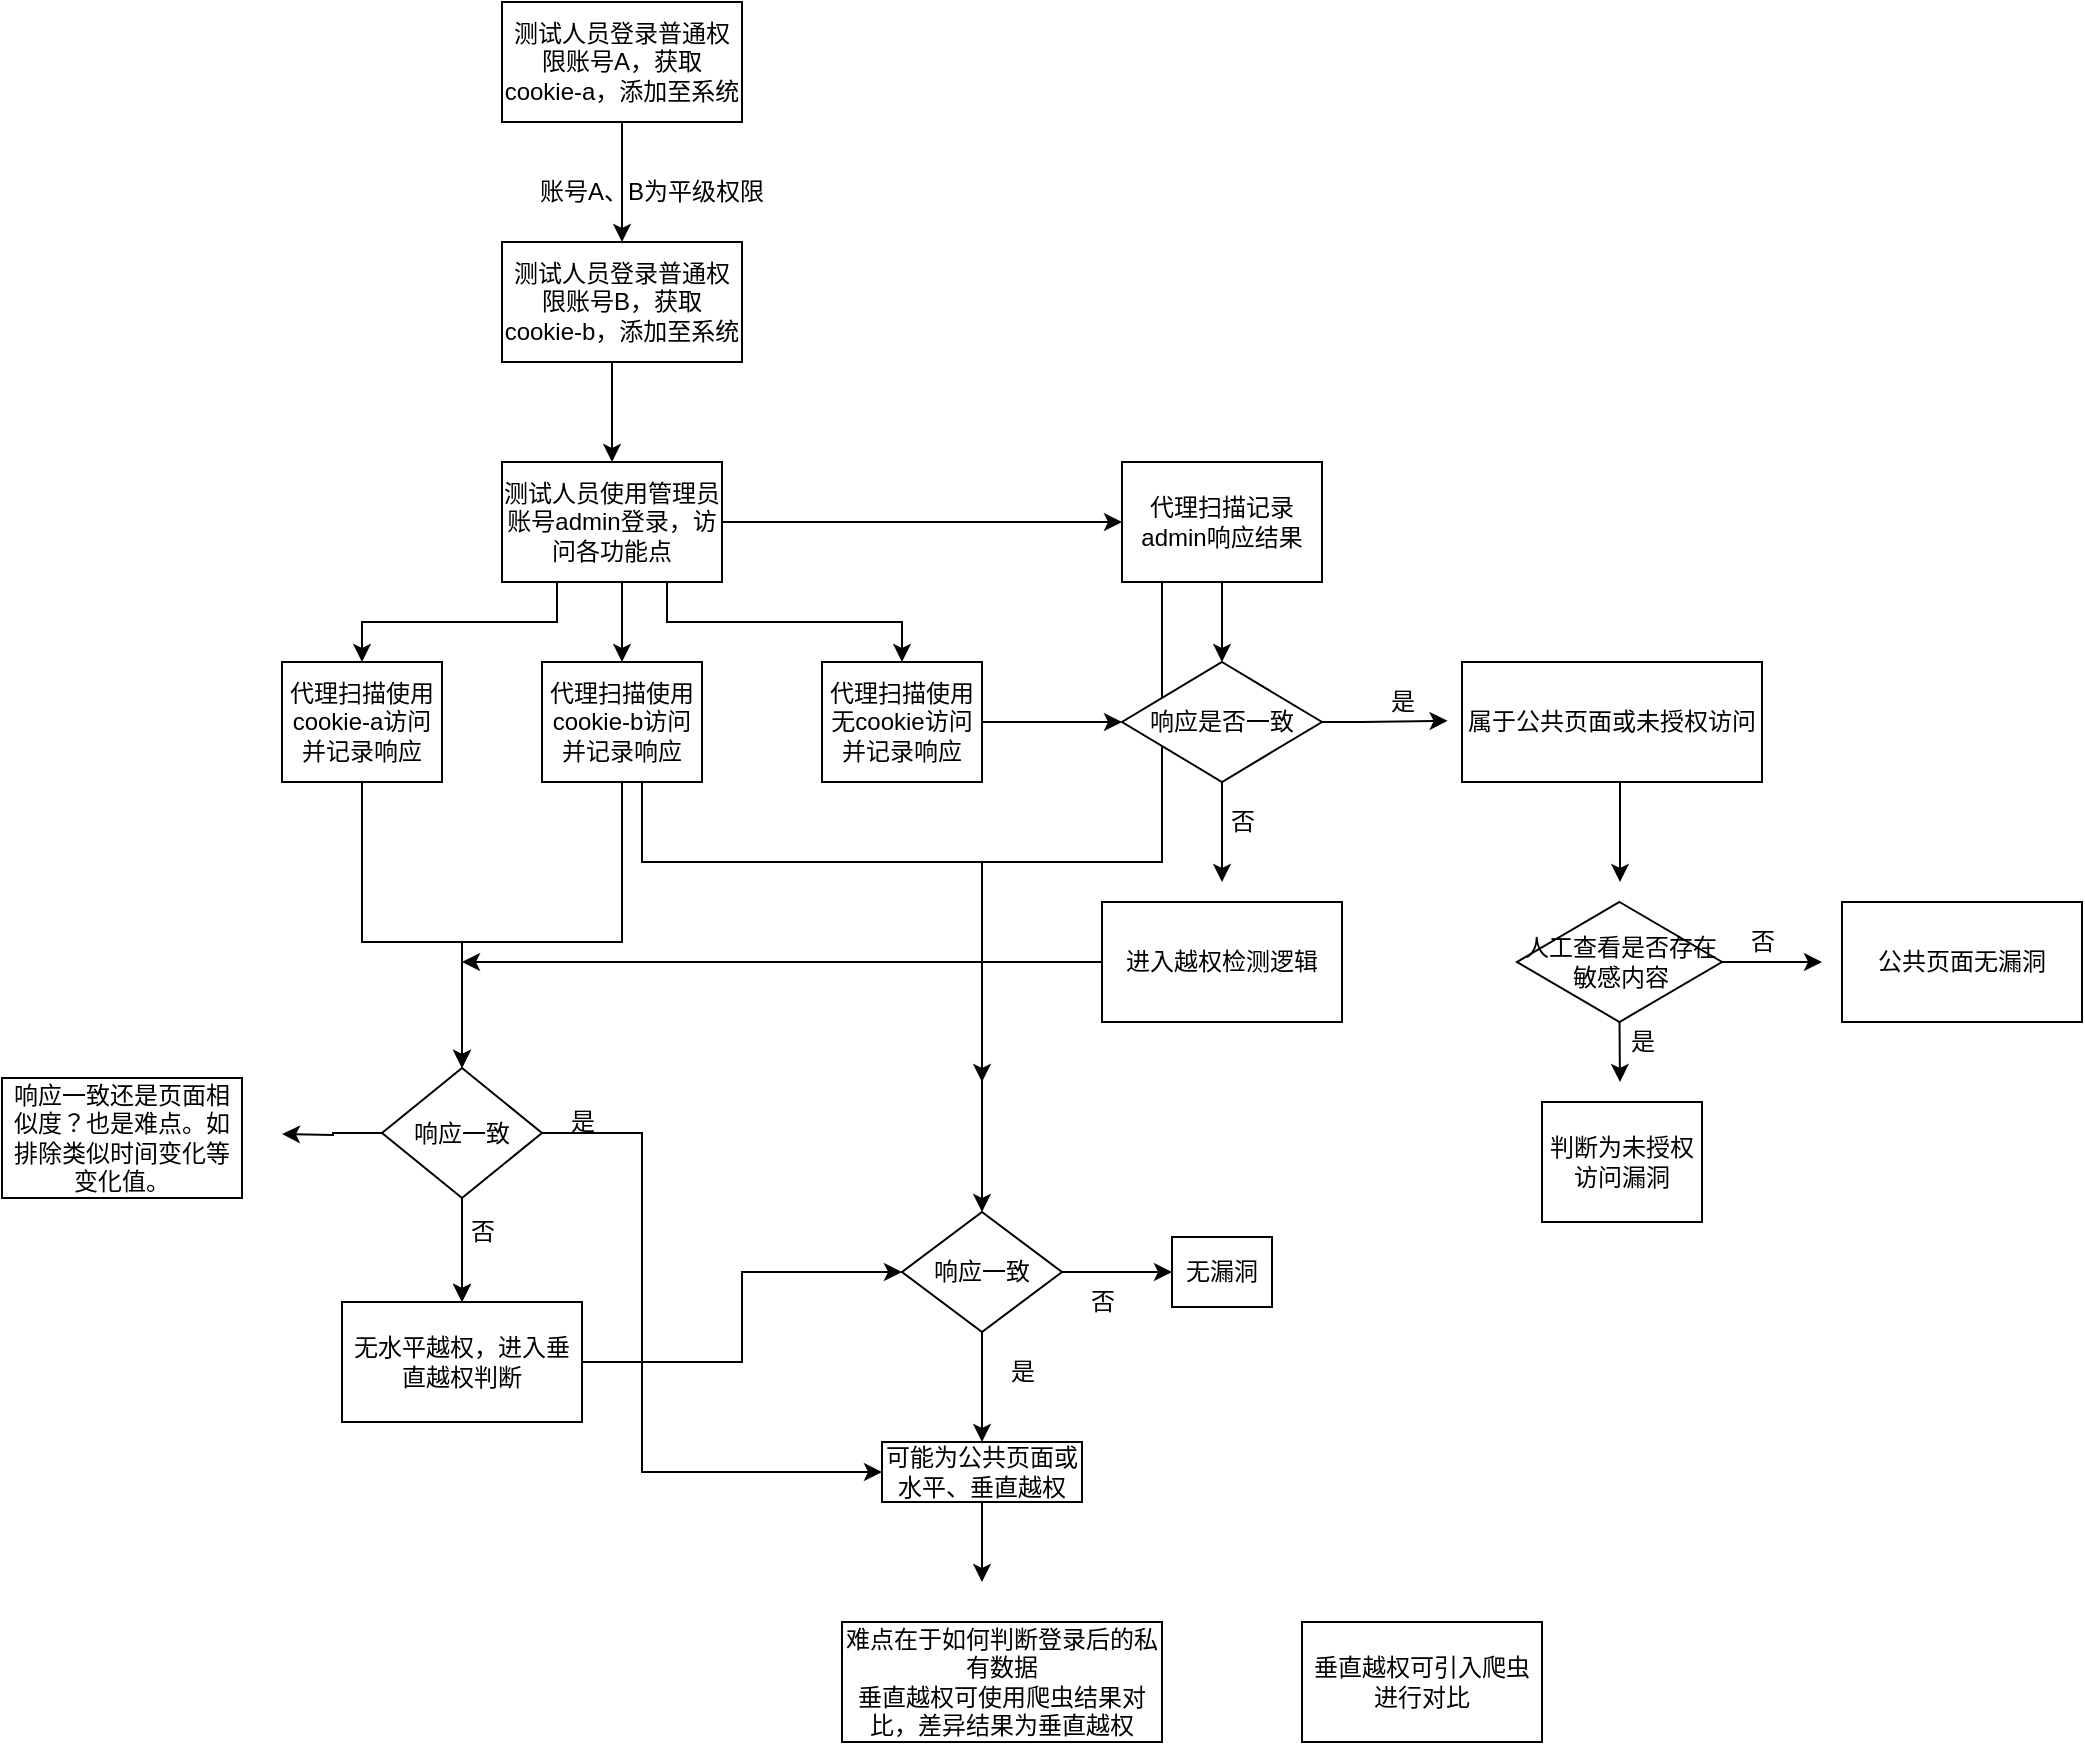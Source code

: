 <mxfile version="20.0.4" type="github" pages="2">
  <diagram id="-HxDO2nya1G7kl7BVG3V" name="第 1 页">
    <mxGraphModel dx="1550" dy="869" grid="1" gridSize="10" guides="1" tooltips="1" connect="1" arrows="1" fold="1" page="1" pageScale="1" pageWidth="1500" pageHeight="2569" math="0" shadow="0">
      <root>
        <mxCell id="0" />
        <mxCell id="1" parent="0" />
        <mxCell id="bPWdtkpfDZCpALGGssGh-9" style="edgeStyle=orthogonalEdgeStyle;rounded=0;orthogonalLoop=1;jettySize=auto;html=1;exitX=0.5;exitY=1;exitDx=0;exitDy=0;" parent="1" source="bPWdtkpfDZCpALGGssGh-1" target="bPWdtkpfDZCpALGGssGh-2" edge="1">
          <mxGeometry relative="1" as="geometry">
            <Array as="points">
              <mxPoint x="490" y="100" />
              <mxPoint x="490" y="100" />
            </Array>
          </mxGeometry>
        </mxCell>
        <mxCell id="bPWdtkpfDZCpALGGssGh-1" value="测试人员登录普通权限账号A，获取cookie-a，添加至系统" style="rounded=0;whiteSpace=wrap;html=1;" parent="1" vertex="1">
          <mxGeometry x="430" y="30" width="120" height="60" as="geometry" />
        </mxCell>
        <mxCell id="bPWdtkpfDZCpALGGssGh-10" style="edgeStyle=orthogonalEdgeStyle;rounded=0;orthogonalLoop=1;jettySize=auto;html=1;exitX=0.5;exitY=1;exitDx=0;exitDy=0;entryX=0.5;entryY=0;entryDx=0;entryDy=0;" parent="1" source="bPWdtkpfDZCpALGGssGh-2" target="bPWdtkpfDZCpALGGssGh-4" edge="1">
          <mxGeometry relative="1" as="geometry">
            <Array as="points">
              <mxPoint x="485" y="210" />
            </Array>
          </mxGeometry>
        </mxCell>
        <mxCell id="bPWdtkpfDZCpALGGssGh-2" value="测试人员登录普通权限账号B，获取cookie-b，添加至系统" style="rounded=0;whiteSpace=wrap;html=1;" parent="1" vertex="1">
          <mxGeometry x="430" y="150" width="120" height="60" as="geometry" />
        </mxCell>
        <mxCell id="bPWdtkpfDZCpALGGssGh-17" value="" style="edgeStyle=orthogonalEdgeStyle;rounded=0;orthogonalLoop=1;jettySize=auto;html=1;" parent="1" source="bPWdtkpfDZCpALGGssGh-4" target="bPWdtkpfDZCpALGGssGh-15" edge="1">
          <mxGeometry relative="1" as="geometry">
            <Array as="points">
              <mxPoint x="490" y="340" />
              <mxPoint x="490" y="340" />
            </Array>
          </mxGeometry>
        </mxCell>
        <mxCell id="bPWdtkpfDZCpALGGssGh-19" style="edgeStyle=orthogonalEdgeStyle;rounded=0;orthogonalLoop=1;jettySize=auto;html=1;exitX=0.25;exitY=1;exitDx=0;exitDy=0;entryX=0.5;entryY=0;entryDx=0;entryDy=0;" parent="1" source="bPWdtkpfDZCpALGGssGh-4" target="bPWdtkpfDZCpALGGssGh-11" edge="1">
          <mxGeometry relative="1" as="geometry" />
        </mxCell>
        <mxCell id="bPWdtkpfDZCpALGGssGh-20" style="edgeStyle=orthogonalEdgeStyle;rounded=0;orthogonalLoop=1;jettySize=auto;html=1;exitX=0.75;exitY=1;exitDx=0;exitDy=0;entryX=0.5;entryY=0;entryDx=0;entryDy=0;" parent="1" source="bPWdtkpfDZCpALGGssGh-4" target="bPWdtkpfDZCpALGGssGh-16" edge="1">
          <mxGeometry relative="1" as="geometry">
            <mxPoint x="520" y="340" as="targetPoint" />
          </mxGeometry>
        </mxCell>
        <mxCell id="bPWdtkpfDZCpALGGssGh-22" style="edgeStyle=orthogonalEdgeStyle;rounded=0;orthogonalLoop=1;jettySize=auto;html=1;exitX=1;exitY=0.5;exitDx=0;exitDy=0;entryX=0;entryY=0.5;entryDx=0;entryDy=0;" parent="1" source="bPWdtkpfDZCpALGGssGh-4" target="bPWdtkpfDZCpALGGssGh-21" edge="1">
          <mxGeometry relative="1" as="geometry" />
        </mxCell>
        <mxCell id="bPWdtkpfDZCpALGGssGh-4" value="测试人员使用管理员账号admin登录，访问各功能点" style="rounded=0;whiteSpace=wrap;html=1;" parent="1" vertex="1">
          <mxGeometry x="430" y="260" width="110" height="60" as="geometry" />
        </mxCell>
        <mxCell id="bPWdtkpfDZCpALGGssGh-7" value="账号A、B为平级权限" style="text;html=1;strokeColor=none;fillColor=none;align=center;verticalAlign=middle;whiteSpace=wrap;rounded=0;" parent="1" vertex="1">
          <mxGeometry x="440" y="110" width="130" height="30" as="geometry" />
        </mxCell>
        <mxCell id="bPWdtkpfDZCpALGGssGh-47" style="edgeStyle=orthogonalEdgeStyle;rounded=0;orthogonalLoop=1;jettySize=auto;html=1;exitX=0.5;exitY=1;exitDx=0;exitDy=0;entryX=0.5;entryY=0;entryDx=0;entryDy=0;" parent="1" source="bPWdtkpfDZCpALGGssGh-11" target="bPWdtkpfDZCpALGGssGh-46" edge="1">
          <mxGeometry relative="1" as="geometry">
            <Array as="points">
              <mxPoint x="360" y="500" />
              <mxPoint x="410" y="500" />
            </Array>
          </mxGeometry>
        </mxCell>
        <mxCell id="bPWdtkpfDZCpALGGssGh-11" value="代理扫描使用cookie-a访问并记录响应" style="rounded=0;whiteSpace=wrap;html=1;" parent="1" vertex="1">
          <mxGeometry x="320" y="360" width="80" height="60" as="geometry" />
        </mxCell>
        <mxCell id="bPWdtkpfDZCpALGGssGh-48" style="edgeStyle=orthogonalEdgeStyle;rounded=0;orthogonalLoop=1;jettySize=auto;html=1;exitX=0.5;exitY=1;exitDx=0;exitDy=0;entryX=0.5;entryY=0;entryDx=0;entryDy=0;" parent="1" source="bPWdtkpfDZCpALGGssGh-15" target="bPWdtkpfDZCpALGGssGh-46" edge="1">
          <mxGeometry relative="1" as="geometry">
            <Array as="points">
              <mxPoint x="490" y="500" />
              <mxPoint x="410" y="500" />
            </Array>
          </mxGeometry>
        </mxCell>
        <mxCell id="bPWdtkpfDZCpALGGssGh-63" style="edgeStyle=orthogonalEdgeStyle;rounded=0;orthogonalLoop=1;jettySize=auto;html=1;exitX=0.5;exitY=1;exitDx=0;exitDy=0;entryX=0.5;entryY=0;entryDx=0;entryDy=0;" parent="1" source="bPWdtkpfDZCpALGGssGh-15" target="bPWdtkpfDZCpALGGssGh-65" edge="1">
          <mxGeometry relative="1" as="geometry">
            <mxPoint x="670" y="620" as="targetPoint" />
            <Array as="points">
              <mxPoint x="500" y="420" />
              <mxPoint x="500" y="460" />
              <mxPoint x="670" y="460" />
            </Array>
          </mxGeometry>
        </mxCell>
        <mxCell id="bPWdtkpfDZCpALGGssGh-15" value="代理扫描使用cookie-b访问并记录响应" style="rounded=0;whiteSpace=wrap;html=1;" parent="1" vertex="1">
          <mxGeometry x="450" y="360" width="80" height="60" as="geometry" />
        </mxCell>
        <mxCell id="bPWdtkpfDZCpALGGssGh-25" style="edgeStyle=orthogonalEdgeStyle;rounded=0;orthogonalLoop=1;jettySize=auto;html=1;exitX=1;exitY=0.5;exitDx=0;exitDy=0;entryX=0;entryY=0.5;entryDx=0;entryDy=0;" parent="1" source="bPWdtkpfDZCpALGGssGh-16" target="bPWdtkpfDZCpALGGssGh-23" edge="1">
          <mxGeometry relative="1" as="geometry">
            <mxPoint x="730" y="390" as="targetPoint" />
          </mxGeometry>
        </mxCell>
        <mxCell id="bPWdtkpfDZCpALGGssGh-16" value="代理扫描使用无cookie访问并记录响应" style="rounded=0;whiteSpace=wrap;html=1;" parent="1" vertex="1">
          <mxGeometry x="590" y="360" width="80" height="60" as="geometry" />
        </mxCell>
        <mxCell id="bPWdtkpfDZCpALGGssGh-24" style="edgeStyle=orthogonalEdgeStyle;rounded=0;orthogonalLoop=1;jettySize=auto;html=1;exitX=0.5;exitY=1;exitDx=0;exitDy=0;entryX=0.5;entryY=0;entryDx=0;entryDy=0;" parent="1" source="bPWdtkpfDZCpALGGssGh-21" target="bPWdtkpfDZCpALGGssGh-23" edge="1">
          <mxGeometry relative="1" as="geometry" />
        </mxCell>
        <mxCell id="bPWdtkpfDZCpALGGssGh-64" style="edgeStyle=orthogonalEdgeStyle;rounded=0;orthogonalLoop=1;jettySize=auto;html=1;exitX=0.25;exitY=1;exitDx=0;exitDy=0;" parent="1" source="bPWdtkpfDZCpALGGssGh-21" edge="1">
          <mxGeometry relative="1" as="geometry">
            <mxPoint x="670" y="570" as="targetPoint" />
            <Array as="points">
              <mxPoint x="760" y="320" />
              <mxPoint x="760" y="460" />
              <mxPoint x="670" y="460" />
            </Array>
          </mxGeometry>
        </mxCell>
        <mxCell id="bPWdtkpfDZCpALGGssGh-21" value="代理扫描记录admin响应结果" style="rounded=0;whiteSpace=wrap;html=1;" parent="1" vertex="1">
          <mxGeometry x="740" y="260" width="100" height="60" as="geometry" />
        </mxCell>
        <mxCell id="bPWdtkpfDZCpALGGssGh-28" style="edgeStyle=orthogonalEdgeStyle;rounded=0;orthogonalLoop=1;jettySize=auto;html=1;exitX=0.5;exitY=1;exitDx=0;exitDy=0;" parent="1" source="bPWdtkpfDZCpALGGssGh-23" edge="1">
          <mxGeometry relative="1" as="geometry">
            <mxPoint x="790" y="470" as="targetPoint" />
          </mxGeometry>
        </mxCell>
        <mxCell id="bPWdtkpfDZCpALGGssGh-29" style="edgeStyle=orthogonalEdgeStyle;rounded=0;orthogonalLoop=1;jettySize=auto;html=1;exitX=1;exitY=0.5;exitDx=0;exitDy=0;entryX=1.07;entryY=0.813;entryDx=0;entryDy=0;entryPerimeter=0;" parent="1" source="bPWdtkpfDZCpALGGssGh-23" target="bPWdtkpfDZCpALGGssGh-30" edge="1">
          <mxGeometry relative="1" as="geometry">
            <mxPoint x="930" y="390" as="targetPoint" />
          </mxGeometry>
        </mxCell>
        <mxCell id="bPWdtkpfDZCpALGGssGh-23" value="响应是否一致" style="rhombus;whiteSpace=wrap;html=1;" parent="1" vertex="1">
          <mxGeometry x="740" y="360" width="100" height="60" as="geometry" />
        </mxCell>
        <mxCell id="bPWdtkpfDZCpALGGssGh-58" style="edgeStyle=orthogonalEdgeStyle;rounded=0;orthogonalLoop=1;jettySize=auto;html=1;exitX=0;exitY=0.5;exitDx=0;exitDy=0;" parent="1" source="bPWdtkpfDZCpALGGssGh-26" edge="1">
          <mxGeometry relative="1" as="geometry">
            <mxPoint x="410" y="510" as="targetPoint" />
          </mxGeometry>
        </mxCell>
        <mxCell id="bPWdtkpfDZCpALGGssGh-26" value="进入越权检测逻辑" style="rounded=0;whiteSpace=wrap;html=1;" parent="1" vertex="1">
          <mxGeometry x="730" y="480" width="120" height="60" as="geometry" />
        </mxCell>
        <mxCell id="bPWdtkpfDZCpALGGssGh-34" style="edgeStyle=orthogonalEdgeStyle;rounded=0;orthogonalLoop=1;jettySize=auto;html=1;exitX=0.5;exitY=1;exitDx=0;exitDy=0;" parent="1" source="bPWdtkpfDZCpALGGssGh-27" edge="1">
          <mxGeometry relative="1" as="geometry">
            <mxPoint x="989" y="470" as="targetPoint" />
            <Array as="points">
              <mxPoint x="989" y="450" />
              <mxPoint x="989" y="450" />
            </Array>
          </mxGeometry>
        </mxCell>
        <mxCell id="bPWdtkpfDZCpALGGssGh-27" value="属于公共页面或未授权访问" style="rounded=0;whiteSpace=wrap;html=1;" parent="1" vertex="1">
          <mxGeometry x="910" y="360" width="150" height="60" as="geometry" />
        </mxCell>
        <mxCell id="bPWdtkpfDZCpALGGssGh-30" value="是" style="text;html=1;align=center;verticalAlign=middle;resizable=0;points=[];autosize=1;strokeColor=none;fillColor=none;" parent="1" vertex="1">
          <mxGeometry x="860" y="365" width="40" height="30" as="geometry" />
        </mxCell>
        <mxCell id="bPWdtkpfDZCpALGGssGh-31" value="否" style="text;html=1;align=center;verticalAlign=middle;resizable=0;points=[];autosize=1;strokeColor=none;fillColor=none;" parent="1" vertex="1">
          <mxGeometry x="780" y="425" width="40" height="30" as="geometry" />
        </mxCell>
        <mxCell id="bPWdtkpfDZCpALGGssGh-41" style="edgeStyle=orthogonalEdgeStyle;rounded=0;orthogonalLoop=1;jettySize=auto;html=1;exitX=1;exitY=0.5;exitDx=0;exitDy=0;" parent="1" source="bPWdtkpfDZCpALGGssGh-35" edge="1">
          <mxGeometry relative="1" as="geometry">
            <mxPoint x="1090" y="510" as="targetPoint" />
          </mxGeometry>
        </mxCell>
        <mxCell id="bPWdtkpfDZCpALGGssGh-44" style="edgeStyle=orthogonalEdgeStyle;rounded=0;orthogonalLoop=1;jettySize=auto;html=1;exitX=0.5;exitY=1;exitDx=0;exitDy=0;" parent="1" source="bPWdtkpfDZCpALGGssGh-35" edge="1">
          <mxGeometry relative="1" as="geometry">
            <mxPoint x="989" y="570" as="targetPoint" />
          </mxGeometry>
        </mxCell>
        <mxCell id="bPWdtkpfDZCpALGGssGh-35" value="人工查看是否存在敏感内容" style="rhombus;whiteSpace=wrap;html=1;" parent="1" vertex="1">
          <mxGeometry x="937.5" y="480" width="102.5" height="60" as="geometry" />
        </mxCell>
        <mxCell id="bPWdtkpfDZCpALGGssGh-37" value="判断为未授权访问漏洞" style="rounded=0;whiteSpace=wrap;html=1;" parent="1" vertex="1">
          <mxGeometry x="950" y="580" width="80" height="60" as="geometry" />
        </mxCell>
        <mxCell id="bPWdtkpfDZCpALGGssGh-39" value="是" style="text;html=1;align=center;verticalAlign=middle;resizable=0;points=[];autosize=1;strokeColor=none;fillColor=none;" parent="1" vertex="1">
          <mxGeometry x="980" y="535" width="40" height="30" as="geometry" />
        </mxCell>
        <mxCell id="bPWdtkpfDZCpALGGssGh-40" value="公共页面无漏洞" style="rounded=0;whiteSpace=wrap;html=1;" parent="1" vertex="1">
          <mxGeometry x="1100" y="480" width="120" height="60" as="geometry" />
        </mxCell>
        <mxCell id="bPWdtkpfDZCpALGGssGh-42" value="否" style="text;html=1;align=center;verticalAlign=middle;resizable=0;points=[];autosize=1;strokeColor=none;fillColor=none;" parent="1" vertex="1">
          <mxGeometry x="1040" y="485" width="40" height="30" as="geometry" />
        </mxCell>
        <mxCell id="bPWdtkpfDZCpALGGssGh-50" style="edgeStyle=orthogonalEdgeStyle;rounded=0;orthogonalLoop=1;jettySize=auto;html=1;exitX=0.5;exitY=1;exitDx=0;exitDy=0;entryX=0.5;entryY=0;entryDx=0;entryDy=0;" parent="1" source="bPWdtkpfDZCpALGGssGh-46" target="bPWdtkpfDZCpALGGssGh-49" edge="1">
          <mxGeometry relative="1" as="geometry" />
        </mxCell>
        <mxCell id="bPWdtkpfDZCpALGGssGh-51" value="" style="edgeStyle=orthogonalEdgeStyle;rounded=0;orthogonalLoop=1;jettySize=auto;html=1;" parent="1" source="bPWdtkpfDZCpALGGssGh-46" target="bPWdtkpfDZCpALGGssGh-49" edge="1">
          <mxGeometry relative="1" as="geometry" />
        </mxCell>
        <mxCell id="bPWdtkpfDZCpALGGssGh-54" style="edgeStyle=orthogonalEdgeStyle;rounded=0;orthogonalLoop=1;jettySize=auto;html=1;exitX=1;exitY=0.5;exitDx=0;exitDy=0;entryX=0;entryY=0.5;entryDx=0;entryDy=0;" parent="1" source="bPWdtkpfDZCpALGGssGh-46" target="bPWdtkpfDZCpALGGssGh-68" edge="1">
          <mxGeometry relative="1" as="geometry">
            <mxPoint x="590" y="840" as="targetPoint" />
            <Array as="points">
              <mxPoint x="500" y="596" />
              <mxPoint x="500" y="765" />
            </Array>
          </mxGeometry>
        </mxCell>
        <mxCell id="bPWdtkpfDZCpALGGssGh-86" style="edgeStyle=orthogonalEdgeStyle;rounded=0;orthogonalLoop=1;jettySize=auto;html=1;exitX=0;exitY=0.5;exitDx=0;exitDy=0;" parent="1" source="bPWdtkpfDZCpALGGssGh-46" edge="1">
          <mxGeometry relative="1" as="geometry">
            <mxPoint x="320" y="596" as="targetPoint" />
          </mxGeometry>
        </mxCell>
        <mxCell id="bPWdtkpfDZCpALGGssGh-46" value="响应一致" style="rhombus;whiteSpace=wrap;html=1;" parent="1" vertex="1">
          <mxGeometry x="370" y="563" width="80" height="65" as="geometry" />
        </mxCell>
        <mxCell id="bPWdtkpfDZCpALGGssGh-82" style="edgeStyle=orthogonalEdgeStyle;rounded=0;orthogonalLoop=1;jettySize=auto;html=1;exitX=1;exitY=0.5;exitDx=0;exitDy=0;entryX=0;entryY=0.5;entryDx=0;entryDy=0;" parent="1" source="bPWdtkpfDZCpALGGssGh-49" target="bPWdtkpfDZCpALGGssGh-65" edge="1">
          <mxGeometry relative="1" as="geometry" />
        </mxCell>
        <mxCell id="bPWdtkpfDZCpALGGssGh-49" value="无水平越权，进入垂直越权判断" style="rounded=0;whiteSpace=wrap;html=1;" parent="1" vertex="1">
          <mxGeometry x="350" y="680" width="120" height="60" as="geometry" />
        </mxCell>
        <mxCell id="bPWdtkpfDZCpALGGssGh-52" value="否" style="text;html=1;align=center;verticalAlign=middle;resizable=0;points=[];autosize=1;strokeColor=none;fillColor=none;" parent="1" vertex="1">
          <mxGeometry x="400" y="630" width="40" height="30" as="geometry" />
        </mxCell>
        <mxCell id="bPWdtkpfDZCpALGGssGh-61" value="是" style="text;html=1;align=center;verticalAlign=middle;resizable=0;points=[];autosize=1;strokeColor=none;fillColor=none;" parent="1" vertex="1">
          <mxGeometry x="450" y="575" width="40" height="30" as="geometry" />
        </mxCell>
        <mxCell id="bPWdtkpfDZCpALGGssGh-71" style="edgeStyle=orthogonalEdgeStyle;rounded=0;orthogonalLoop=1;jettySize=auto;html=1;exitX=1;exitY=0.5;exitDx=0;exitDy=0;entryX=0;entryY=0.5;entryDx=0;entryDy=0;" parent="1" source="bPWdtkpfDZCpALGGssGh-65" target="bPWdtkpfDZCpALGGssGh-69" edge="1">
          <mxGeometry relative="1" as="geometry" />
        </mxCell>
        <mxCell id="bPWdtkpfDZCpALGGssGh-81" style="edgeStyle=orthogonalEdgeStyle;rounded=0;orthogonalLoop=1;jettySize=auto;html=1;exitX=0.5;exitY=1;exitDx=0;exitDy=0;" parent="1" source="bPWdtkpfDZCpALGGssGh-65" target="bPWdtkpfDZCpALGGssGh-68" edge="1">
          <mxGeometry relative="1" as="geometry" />
        </mxCell>
        <mxCell id="bPWdtkpfDZCpALGGssGh-65" value="响应一致" style="rhombus;whiteSpace=wrap;html=1;" parent="1" vertex="1">
          <mxGeometry x="630" y="635" width="80" height="60" as="geometry" />
        </mxCell>
        <mxCell id="bPWdtkpfDZCpALGGssGh-87" style="edgeStyle=orthogonalEdgeStyle;rounded=0;orthogonalLoop=1;jettySize=auto;html=1;exitX=0.5;exitY=1;exitDx=0;exitDy=0;" parent="1" source="bPWdtkpfDZCpALGGssGh-68" edge="1">
          <mxGeometry relative="1" as="geometry">
            <mxPoint x="670" y="820" as="targetPoint" />
          </mxGeometry>
        </mxCell>
        <mxCell id="bPWdtkpfDZCpALGGssGh-68" value="可能为公共页面或水平、垂直越权" style="rounded=0;whiteSpace=wrap;html=1;" parent="1" vertex="1">
          <mxGeometry x="620" y="750" width="100" height="30" as="geometry" />
        </mxCell>
        <mxCell id="bPWdtkpfDZCpALGGssGh-69" value="无漏洞" style="rounded=0;whiteSpace=wrap;html=1;" parent="1" vertex="1">
          <mxGeometry x="765" y="647.5" width="50" height="35" as="geometry" />
        </mxCell>
        <mxCell id="bPWdtkpfDZCpALGGssGh-72" value="否" style="text;html=1;align=center;verticalAlign=middle;resizable=0;points=[];autosize=1;strokeColor=none;fillColor=none;" parent="1" vertex="1">
          <mxGeometry x="710" y="665" width="40" height="30" as="geometry" />
        </mxCell>
        <mxCell id="bPWdtkpfDZCpALGGssGh-73" value="是" style="text;html=1;align=center;verticalAlign=middle;resizable=0;points=[];autosize=1;strokeColor=none;fillColor=none;" parent="1" vertex="1">
          <mxGeometry x="670" y="700" width="40" height="30" as="geometry" />
        </mxCell>
        <mxCell id="bPWdtkpfDZCpALGGssGh-83" value="难点在于如何判断登录后的私有数据&lt;br&gt;垂直越权可使用爬虫结果对比，差异结果为垂直越权" style="rounded=0;whiteSpace=wrap;html=1;" parent="1" vertex="1">
          <mxGeometry x="600" y="840" width="160" height="60" as="geometry" />
        </mxCell>
        <mxCell id="bPWdtkpfDZCpALGGssGh-85" value="响应一致还是页面相似度？也是难点。如排除类似时间变化等变化值。" style="rounded=0;whiteSpace=wrap;html=1;" parent="1" vertex="1">
          <mxGeometry x="180" y="568" width="120" height="60" as="geometry" />
        </mxCell>
        <mxCell id="ZZ9v_x30kXWhIgMvqs7X-1" value="垂直越权可引入爬虫进行对比" style="rounded=0;whiteSpace=wrap;html=1;" vertex="1" parent="1">
          <mxGeometry x="830" y="840" width="120" height="60" as="geometry" />
        </mxCell>
      </root>
    </mxGraphModel>
  </diagram>
  <diagram id="8UH4JBeSMaR1mTk_JJO5" name="第 2 页">
    <mxGraphModel dx="1550" dy="835" grid="1" gridSize="10" guides="1" tooltips="1" connect="1" arrows="1" fold="1" page="1" pageScale="1" pageWidth="1127" pageHeight="2169" math="0" shadow="0">
      <root>
        <mxCell id="0" />
        <mxCell id="1" parent="0" />
      </root>
    </mxGraphModel>
  </diagram>
</mxfile>
